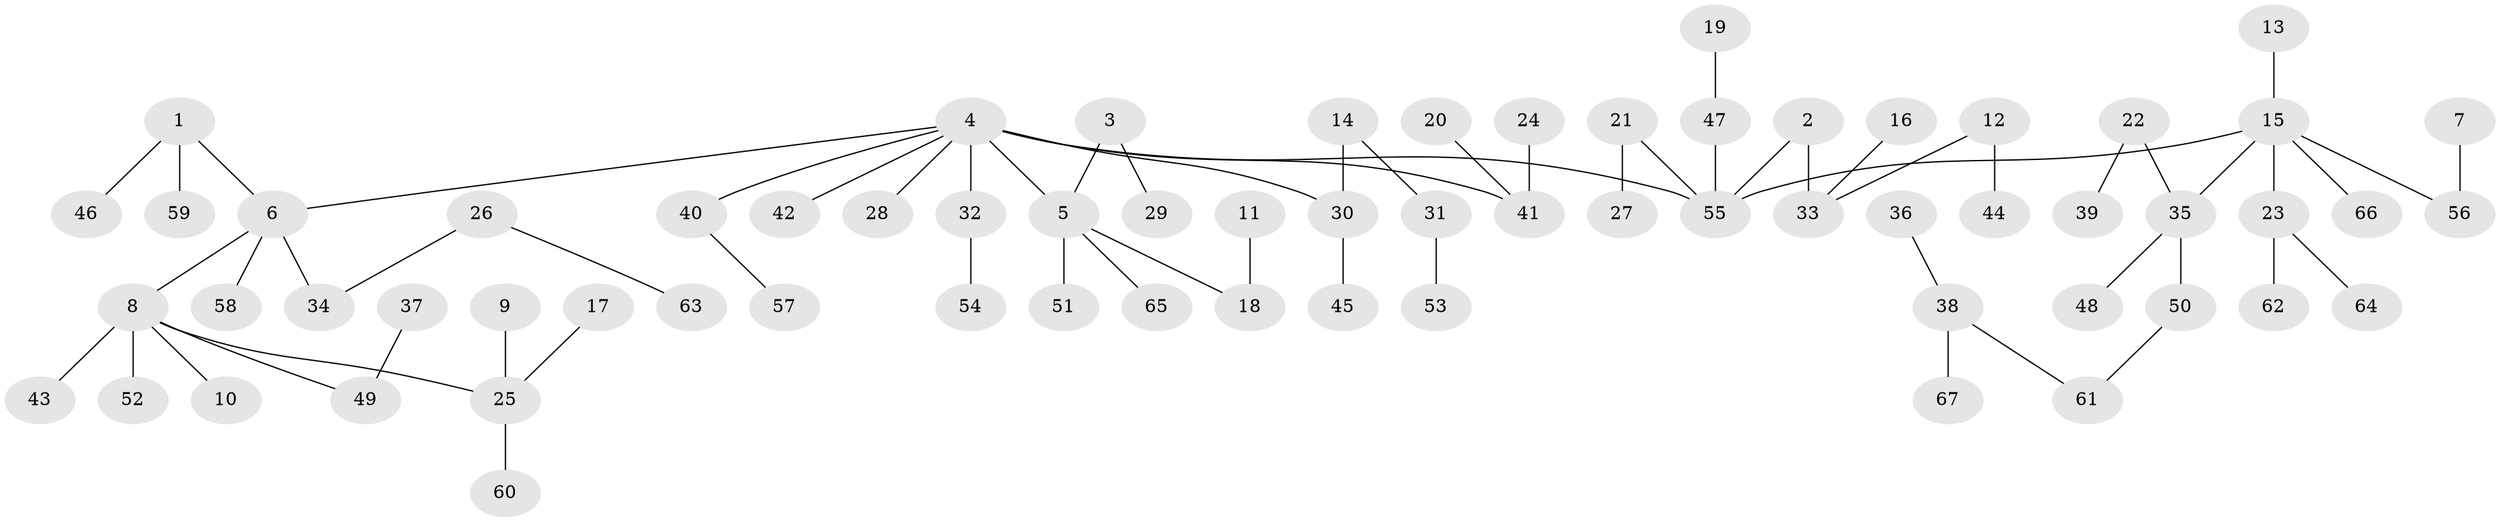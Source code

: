 // original degree distribution, {5: 0.03007518796992481, 4: 0.03759398496240601, 6: 0.015037593984962405, 3: 0.17293233082706766, 7: 0.015037593984962405, 2: 0.24060150375939848, 1: 0.48872180451127817}
// Generated by graph-tools (version 1.1) at 2025/26/03/09/25 03:26:23]
// undirected, 67 vertices, 66 edges
graph export_dot {
graph [start="1"]
  node [color=gray90,style=filled];
  1;
  2;
  3;
  4;
  5;
  6;
  7;
  8;
  9;
  10;
  11;
  12;
  13;
  14;
  15;
  16;
  17;
  18;
  19;
  20;
  21;
  22;
  23;
  24;
  25;
  26;
  27;
  28;
  29;
  30;
  31;
  32;
  33;
  34;
  35;
  36;
  37;
  38;
  39;
  40;
  41;
  42;
  43;
  44;
  45;
  46;
  47;
  48;
  49;
  50;
  51;
  52;
  53;
  54;
  55;
  56;
  57;
  58;
  59;
  60;
  61;
  62;
  63;
  64;
  65;
  66;
  67;
  1 -- 6 [weight=1.0];
  1 -- 46 [weight=1.0];
  1 -- 59 [weight=1.0];
  2 -- 33 [weight=1.0];
  2 -- 55 [weight=1.0];
  3 -- 5 [weight=1.0];
  3 -- 29 [weight=1.0];
  4 -- 5 [weight=1.0];
  4 -- 6 [weight=1.0];
  4 -- 28 [weight=1.0];
  4 -- 30 [weight=1.0];
  4 -- 32 [weight=1.0];
  4 -- 40 [weight=1.0];
  4 -- 41 [weight=1.0];
  4 -- 42 [weight=1.0];
  4 -- 55 [weight=1.0];
  5 -- 18 [weight=1.0];
  5 -- 51 [weight=1.0];
  5 -- 65 [weight=1.0];
  6 -- 8 [weight=1.0];
  6 -- 34 [weight=1.0];
  6 -- 58 [weight=1.0];
  7 -- 56 [weight=1.0];
  8 -- 10 [weight=1.0];
  8 -- 25 [weight=1.0];
  8 -- 43 [weight=1.0];
  8 -- 49 [weight=1.0];
  8 -- 52 [weight=1.0];
  9 -- 25 [weight=1.0];
  11 -- 18 [weight=1.0];
  12 -- 33 [weight=1.0];
  12 -- 44 [weight=1.0];
  13 -- 15 [weight=1.0];
  14 -- 30 [weight=1.0];
  14 -- 31 [weight=1.0];
  15 -- 23 [weight=1.0];
  15 -- 35 [weight=1.0];
  15 -- 55 [weight=1.0];
  15 -- 56 [weight=1.0];
  15 -- 66 [weight=1.0];
  16 -- 33 [weight=1.0];
  17 -- 25 [weight=1.0];
  19 -- 47 [weight=1.0];
  20 -- 41 [weight=1.0];
  21 -- 27 [weight=1.0];
  21 -- 55 [weight=1.0];
  22 -- 35 [weight=1.0];
  22 -- 39 [weight=1.0];
  23 -- 62 [weight=1.0];
  23 -- 64 [weight=1.0];
  24 -- 41 [weight=1.0];
  25 -- 60 [weight=1.0];
  26 -- 34 [weight=1.0];
  26 -- 63 [weight=1.0];
  30 -- 45 [weight=1.0];
  31 -- 53 [weight=1.0];
  32 -- 54 [weight=1.0];
  35 -- 48 [weight=1.0];
  35 -- 50 [weight=1.0];
  36 -- 38 [weight=1.0];
  37 -- 49 [weight=1.0];
  38 -- 61 [weight=1.0];
  38 -- 67 [weight=1.0];
  40 -- 57 [weight=1.0];
  47 -- 55 [weight=1.0];
  50 -- 61 [weight=1.0];
}
